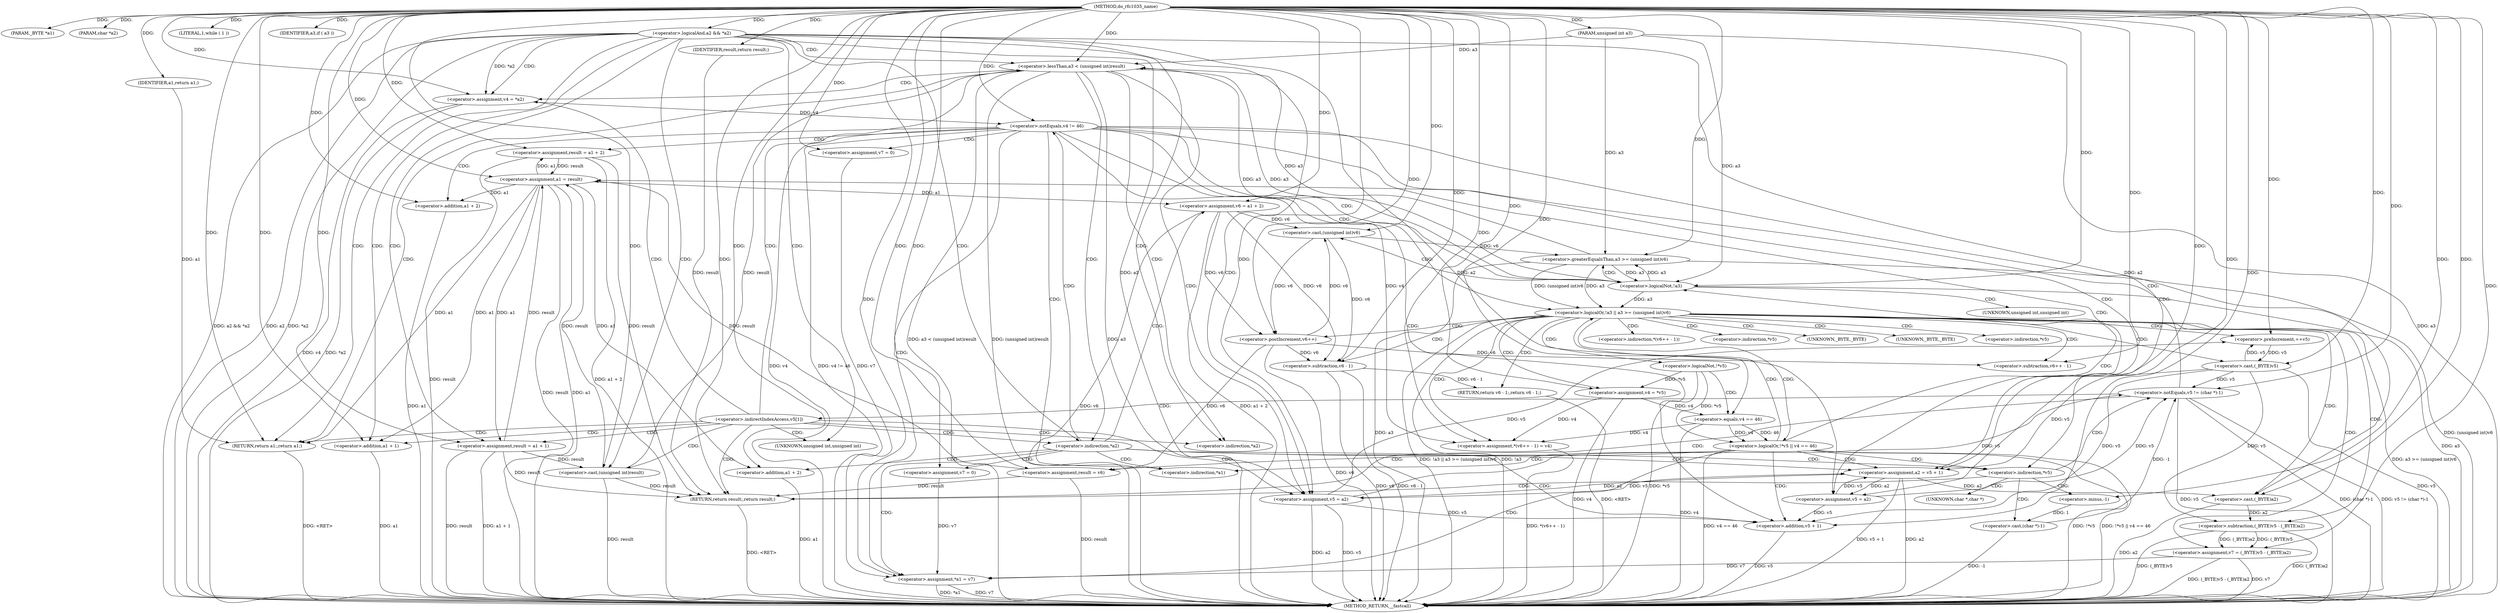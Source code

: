 digraph do_rfc1035_name {  
"1000106" [label = "(METHOD,do_rfc1035_name)" ]
"1000259" [label = "(METHOD_RETURN,__fastcall)" ]
"1000107" [label = "(PARAM,_BYTE *a1)" ]
"1000108" [label = "(PARAM,char *a2)" ]
"1000109" [label = "(PARAM,unsigned int a3)" ]
"1000117" [label = "(<operator>.logicalAnd,a2 && *a2)" ]
"1000123" [label = "(LITERAL,1,while ( 1 ))" ]
"1000125" [label = "(<operator>.assignment,result = a1 + 1)" ]
"1000127" [label = "(<operator>.addition,a1 + 1)" ]
"1000131" [label = "(IDENTIFIER,a3,if ( a3 ))" ]
"1000134" [label = "(<operator>.lessThan,a3 < (unsigned int)result)" ]
"1000136" [label = "(<operator>.cast,(unsigned int)result)" ]
"1000140" [label = "(<operator>.assignment,v4 = *a2)" ]
"1000144" [label = "(<operator>.assignment,v5 = a2)" ]
"1000151" [label = "(<operator>.assignment,v6 = a1 + 2)" ]
"1000153" [label = "(<operator>.addition,a1 + 2)" ]
"1000157" [label = "(<operator>.notEquals,v4 != 46)" ]
"1000161" [label = "(<operator>.assignment,result = a1 + 2)" ]
"1000163" [label = "(<operator>.addition,a1 + 2)" ]
"1000167" [label = "(<operator>.logicalOr,!a3 || a3 >= (unsigned int)v6)" ]
"1000168" [label = "(<operator>.logicalNot,!a3)" ]
"1000170" [label = "(<operator>.greaterEqualsThan,a3 >= (unsigned int)v6)" ]
"1000172" [label = "(<operator>.cast,(unsigned int)v6)" ]
"1000176" [label = "(<operator>.preIncrement,++v5)" ]
"1000178" [label = "(<operator>.assignment,*(v6++ - 1) = v4)" ]
"1000180" [label = "(<operator>.subtraction,v6++ - 1)" ]
"1000181" [label = "(<operator>.postIncrement,v6++)" ]
"1000185" [label = "(<operator>.assignment,v4 = *v5)" ]
"1000189" [label = "(<operator>.assignment,v7 = (_BYTE)v5 - (_BYTE)a2)" ]
"1000191" [label = "(<operator>.subtraction,(_BYTE)v5 - (_BYTE)a2)" ]
"1000192" [label = "(<operator>.cast,(_BYTE)v5)" ]
"1000195" [label = "(<operator>.cast,(_BYTE)a2)" ]
"1000199" [label = "(<operator>.logicalOr,!*v5 || v4 == 46)" ]
"1000200" [label = "(<operator>.logicalNot,!*v5)" ]
"1000203" [label = "(<operator>.equals,v4 == 46)" ]
"1000207" [label = "(<operator>.assignment,result = v6)" ]
"1000210" [label = "(RETURN,return v6 - 1;,return v6 - 1;)" ]
"1000211" [label = "(<operator>.subtraction,v6 - 1)" ]
"1000214" [label = "(<operator>.assignment,v7 = 0)" ]
"1000217" [label = "(<operator>.assignment,v5 = a2)" ]
"1000222" [label = "(<operator>.assignment,v7 = 0)" ]
"1000226" [label = "(<operator>.assignment,*a1 = v7)" ]
"1000230" [label = "(<operator>.assignment,a2 = v5 + 1)" ]
"1000232" [label = "(<operator>.addition,v5 + 1)" ]
"1000240" [label = "(<operator>.notEquals,v5 != (char *)-1)" ]
"1000242" [label = "(<operator>.cast,(char *)-1)" ]
"1000244" [label = "(<operator>.minus,-1)" ]
"1000247" [label = "(<operator>.assignment,a1 = result)" ]
"1000255" [label = "(RETURN,return result;,return result;)" ]
"1000256" [label = "(IDENTIFIER,result,return result;)" ]
"1000257" [label = "(RETURN,return a1;,return a1;)" ]
"1000258" [label = "(IDENTIFIER,a1,return a1;)" ]
"1000137" [label = "(UNKNOWN,unsigned int,unsigned int)" ]
"1000142" [label = "(<operator>.indirection,*a2)" ]
"1000148" [label = "(<operator>.indirection,*a2)" ]
"1000173" [label = "(UNKNOWN,unsigned int,unsigned int)" ]
"1000179" [label = "(<operator>.indirection,*(v6++ - 1))" ]
"1000187" [label = "(<operator>.indirection,*v5)" ]
"1000193" [label = "(UNKNOWN,_BYTE,_BYTE)" ]
"1000196" [label = "(UNKNOWN,_BYTE,_BYTE)" ]
"1000201" [label = "(<operator>.indirection,*v5)" ]
"1000227" [label = "(<operator>.indirection,*a1)" ]
"1000236" [label = "(<operator>.indirection,*v5)" ]
"1000243" [label = "(UNKNOWN,char *,char *)" ]
"1000251" [label = "(<operator>.indirectIndexAccess,v5[1])" ]
  "1000232" -> "1000259"  [ label = "DDG: v5"] 
  "1000134" -> "1000259"  [ label = "DDG: a3 < (unsigned int)result"] 
  "1000203" -> "1000259"  [ label = "DDG: v4"] 
  "1000136" -> "1000259"  [ label = "DDG: result"] 
  "1000247" -> "1000259"  [ label = "DDG: result"] 
  "1000230" -> "1000259"  [ label = "DDG: a2"] 
  "1000200" -> "1000259"  [ label = "DDG: *v5"] 
  "1000191" -> "1000259"  [ label = "DDG: (_BYTE)a2"] 
  "1000211" -> "1000259"  [ label = "DDG: v6"] 
  "1000163" -> "1000259"  [ label = "DDG: a1"] 
  "1000167" -> "1000259"  [ label = "DDG: !a3 || a3 >= (unsigned int)v6"] 
  "1000134" -> "1000259"  [ label = "DDG: (unsigned int)result"] 
  "1000192" -> "1000259"  [ label = "DDG: v5"] 
  "1000199" -> "1000259"  [ label = "DDG: !*v5"] 
  "1000127" -> "1000259"  [ label = "DDG: a1"] 
  "1000189" -> "1000259"  [ label = "DDG: (_BYTE)v5 - (_BYTE)a2"] 
  "1000117" -> "1000259"  [ label = "DDG: a2 && *a2"] 
  "1000199" -> "1000259"  [ label = "DDG: !*v5 || v4 == 46"] 
  "1000199" -> "1000259"  [ label = "DDG: v4 == 46"] 
  "1000125" -> "1000259"  [ label = "DDG: a1 + 1"] 
  "1000161" -> "1000259"  [ label = "DDG: a1 + 2"] 
  "1000109" -> "1000259"  [ label = "DDG: a3"] 
  "1000242" -> "1000259"  [ label = "DDG: -1"] 
  "1000117" -> "1000259"  [ label = "DDG: a2"] 
  "1000140" -> "1000259"  [ label = "DDG: *a2"] 
  "1000157" -> "1000259"  [ label = "DDG: v4 != 46"] 
  "1000211" -> "1000259"  [ label = "DDG: v6 - 1"] 
  "1000226" -> "1000259"  [ label = "DDG: v7"] 
  "1000151" -> "1000259"  [ label = "DDG: v6"] 
  "1000117" -> "1000259"  [ label = "DDG: *a2"] 
  "1000240" -> "1000259"  [ label = "DDG: v5"] 
  "1000226" -> "1000259"  [ label = "DDG: *a1"] 
  "1000151" -> "1000259"  [ label = "DDG: a1 + 2"] 
  "1000181" -> "1000259"  [ label = "DDG: v6"] 
  "1000157" -> "1000259"  [ label = "DDG: v4"] 
  "1000189" -> "1000259"  [ label = "DDG: v7"] 
  "1000230" -> "1000259"  [ label = "DDG: v5 + 1"] 
  "1000247" -> "1000259"  [ label = "DDG: a1"] 
  "1000167" -> "1000259"  [ label = "DDG: a3 >= (unsigned int)v6"] 
  "1000170" -> "1000259"  [ label = "DDG: a3"] 
  "1000207" -> "1000259"  [ label = "DDG: result"] 
  "1000134" -> "1000259"  [ label = "DDG: a3"] 
  "1000140" -> "1000259"  [ label = "DDG: v4"] 
  "1000125" -> "1000259"  [ label = "DDG: result"] 
  "1000191" -> "1000259"  [ label = "DDG: (_BYTE)v5"] 
  "1000240" -> "1000259"  [ label = "DDG: (char *)-1"] 
  "1000178" -> "1000259"  [ label = "DDG: *(v6++ - 1)"] 
  "1000168" -> "1000259"  [ label = "DDG: a3"] 
  "1000144" -> "1000259"  [ label = "DDG: v5"] 
  "1000170" -> "1000259"  [ label = "DDG: (unsigned int)v6"] 
  "1000195" -> "1000259"  [ label = "DDG: a2"] 
  "1000153" -> "1000259"  [ label = "DDG: a1"] 
  "1000144" -> "1000259"  [ label = "DDG: a2"] 
  "1000240" -> "1000259"  [ label = "DDG: v5 != (char *)-1"] 
  "1000167" -> "1000259"  [ label = "DDG: !a3"] 
  "1000161" -> "1000259"  [ label = "DDG: result"] 
  "1000185" -> "1000259"  [ label = "DDG: v4"] 
  "1000255" -> "1000259"  [ label = "DDG: <RET>"] 
  "1000210" -> "1000259"  [ label = "DDG: <RET>"] 
  "1000257" -> "1000259"  [ label = "DDG: <RET>"] 
  "1000106" -> "1000107"  [ label = "DDG: "] 
  "1000106" -> "1000108"  [ label = "DDG: "] 
  "1000106" -> "1000109"  [ label = "DDG: "] 
  "1000106" -> "1000117"  [ label = "DDG: "] 
  "1000106" -> "1000123"  [ label = "DDG: "] 
  "1000247" -> "1000125"  [ label = "DDG: a1"] 
  "1000106" -> "1000125"  [ label = "DDG: "] 
  "1000247" -> "1000127"  [ label = "DDG: a1"] 
  "1000106" -> "1000127"  [ label = "DDG: "] 
  "1000106" -> "1000131"  [ label = "DDG: "] 
  "1000170" -> "1000134"  [ label = "DDG: a3"] 
  "1000168" -> "1000134"  [ label = "DDG: a3"] 
  "1000109" -> "1000134"  [ label = "DDG: a3"] 
  "1000106" -> "1000134"  [ label = "DDG: "] 
  "1000136" -> "1000134"  [ label = "DDG: result"] 
  "1000125" -> "1000136"  [ label = "DDG: result"] 
  "1000106" -> "1000136"  [ label = "DDG: "] 
  "1000117" -> "1000140"  [ label = "DDG: *a2"] 
  "1000106" -> "1000140"  [ label = "DDG: "] 
  "1000117" -> "1000144"  [ label = "DDG: a2"] 
  "1000230" -> "1000144"  [ label = "DDG: a2"] 
  "1000106" -> "1000144"  [ label = "DDG: "] 
  "1000106" -> "1000151"  [ label = "DDG: "] 
  "1000247" -> "1000151"  [ label = "DDG: a1"] 
  "1000106" -> "1000153"  [ label = "DDG: "] 
  "1000247" -> "1000153"  [ label = "DDG: a1"] 
  "1000140" -> "1000157"  [ label = "DDG: v4"] 
  "1000106" -> "1000157"  [ label = "DDG: "] 
  "1000106" -> "1000161"  [ label = "DDG: "] 
  "1000247" -> "1000161"  [ label = "DDG: a1"] 
  "1000106" -> "1000163"  [ label = "DDG: "] 
  "1000247" -> "1000163"  [ label = "DDG: a1"] 
  "1000168" -> "1000167"  [ label = "DDG: a3"] 
  "1000170" -> "1000168"  [ label = "DDG: a3"] 
  "1000134" -> "1000168"  [ label = "DDG: a3"] 
  "1000109" -> "1000168"  [ label = "DDG: a3"] 
  "1000106" -> "1000168"  [ label = "DDG: "] 
  "1000170" -> "1000167"  [ label = "DDG: a3"] 
  "1000170" -> "1000167"  [ label = "DDG: (unsigned int)v6"] 
  "1000168" -> "1000170"  [ label = "DDG: a3"] 
  "1000109" -> "1000170"  [ label = "DDG: a3"] 
  "1000106" -> "1000170"  [ label = "DDG: "] 
  "1000172" -> "1000170"  [ label = "DDG: v6"] 
  "1000151" -> "1000172"  [ label = "DDG: v6"] 
  "1000106" -> "1000172"  [ label = "DDG: "] 
  "1000181" -> "1000172"  [ label = "DDG: v6"] 
  "1000192" -> "1000176"  [ label = "DDG: v5"] 
  "1000144" -> "1000176"  [ label = "DDG: v5"] 
  "1000106" -> "1000176"  [ label = "DDG: "] 
  "1000203" -> "1000178"  [ label = "DDG: v4"] 
  "1000157" -> "1000178"  [ label = "DDG: v4"] 
  "1000185" -> "1000178"  [ label = "DDG: v4"] 
  "1000106" -> "1000178"  [ label = "DDG: "] 
  "1000181" -> "1000180"  [ label = "DDG: v6"] 
  "1000172" -> "1000181"  [ label = "DDG: v6"] 
  "1000151" -> "1000181"  [ label = "DDG: v6"] 
  "1000106" -> "1000181"  [ label = "DDG: "] 
  "1000106" -> "1000180"  [ label = "DDG: "] 
  "1000200" -> "1000185"  [ label = "DDG: *v5"] 
  "1000106" -> "1000185"  [ label = "DDG: "] 
  "1000191" -> "1000189"  [ label = "DDG: (_BYTE)v5"] 
  "1000191" -> "1000189"  [ label = "DDG: (_BYTE)a2"] 
  "1000106" -> "1000189"  [ label = "DDG: "] 
  "1000192" -> "1000191"  [ label = "DDG: v5"] 
  "1000176" -> "1000192"  [ label = "DDG: v5"] 
  "1000106" -> "1000192"  [ label = "DDG: "] 
  "1000195" -> "1000191"  [ label = "DDG: a2"] 
  "1000106" -> "1000195"  [ label = "DDG: "] 
  "1000117" -> "1000195"  [ label = "DDG: a2"] 
  "1000230" -> "1000195"  [ label = "DDG: a2"] 
  "1000200" -> "1000199"  [ label = "DDG: *v5"] 
  "1000203" -> "1000199"  [ label = "DDG: v4"] 
  "1000203" -> "1000199"  [ label = "DDG: 46"] 
  "1000185" -> "1000203"  [ label = "DDG: v4"] 
  "1000106" -> "1000203"  [ label = "DDG: "] 
  "1000181" -> "1000207"  [ label = "DDG: v6"] 
  "1000106" -> "1000207"  [ label = "DDG: "] 
  "1000211" -> "1000210"  [ label = "DDG: v6 - 1"] 
  "1000172" -> "1000211"  [ label = "DDG: v6"] 
  "1000151" -> "1000211"  [ label = "DDG: v6"] 
  "1000106" -> "1000211"  [ label = "DDG: "] 
  "1000181" -> "1000211"  [ label = "DDG: v6"] 
  "1000106" -> "1000214"  [ label = "DDG: "] 
  "1000106" -> "1000217"  [ label = "DDG: "] 
  "1000117" -> "1000217"  [ label = "DDG: a2"] 
  "1000230" -> "1000217"  [ label = "DDG: a2"] 
  "1000106" -> "1000222"  [ label = "DDG: "] 
  "1000222" -> "1000226"  [ label = "DDG: v7"] 
  "1000189" -> "1000226"  [ label = "DDG: v7"] 
  "1000214" -> "1000226"  [ label = "DDG: v7"] 
  "1000106" -> "1000226"  [ label = "DDG: "] 
  "1000144" -> "1000230"  [ label = "DDG: v5"] 
  "1000217" -> "1000230"  [ label = "DDG: v5"] 
  "1000192" -> "1000230"  [ label = "DDG: v5"] 
  "1000106" -> "1000230"  [ label = "DDG: "] 
  "1000144" -> "1000232"  [ label = "DDG: v5"] 
  "1000217" -> "1000232"  [ label = "DDG: v5"] 
  "1000192" -> "1000232"  [ label = "DDG: v5"] 
  "1000106" -> "1000232"  [ label = "DDG: "] 
  "1000106" -> "1000240"  [ label = "DDG: "] 
  "1000144" -> "1000240"  [ label = "DDG: v5"] 
  "1000217" -> "1000240"  [ label = "DDG: v5"] 
  "1000192" -> "1000240"  [ label = "DDG: v5"] 
  "1000242" -> "1000240"  [ label = "DDG: -1"] 
  "1000244" -> "1000242"  [ label = "DDG: 1"] 
  "1000106" -> "1000244"  [ label = "DDG: "] 
  "1000136" -> "1000247"  [ label = "DDG: result"] 
  "1000207" -> "1000247"  [ label = "DDG: result"] 
  "1000125" -> "1000247"  [ label = "DDG: result"] 
  "1000161" -> "1000247"  [ label = "DDG: result"] 
  "1000106" -> "1000247"  [ label = "DDG: "] 
  "1000256" -> "1000255"  [ label = "DDG: result"] 
  "1000136" -> "1000255"  [ label = "DDG: result"] 
  "1000207" -> "1000255"  [ label = "DDG: result"] 
  "1000125" -> "1000255"  [ label = "DDG: result"] 
  "1000161" -> "1000255"  [ label = "DDG: result"] 
  "1000106" -> "1000255"  [ label = "DDG: "] 
  "1000106" -> "1000256"  [ label = "DDG: "] 
  "1000258" -> "1000257"  [ label = "DDG: a1"] 
  "1000247" -> "1000257"  [ label = "DDG: a1"] 
  "1000106" -> "1000257"  [ label = "DDG: "] 
  "1000106" -> "1000258"  [ label = "DDG: "] 
  "1000117" -> "1000257"  [ label = "CDG: "] 
  "1000117" -> "1000127"  [ label = "CDG: "] 
  "1000117" -> "1000125"  [ label = "CDG: "] 
  "1000117" -> "1000144"  [ label = "CDG: "] 
  "1000117" -> "1000142"  [ label = "CDG: "] 
  "1000117" -> "1000140"  [ label = "CDG: "] 
  "1000117" -> "1000137"  [ label = "CDG: "] 
  "1000117" -> "1000136"  [ label = "CDG: "] 
  "1000117" -> "1000134"  [ label = "CDG: "] 
  "1000117" -> "1000148"  [ label = "CDG: "] 
  "1000134" -> "1000257"  [ label = "CDG: "] 
  "1000134" -> "1000144"  [ label = "CDG: "] 
  "1000134" -> "1000142"  [ label = "CDG: "] 
  "1000134" -> "1000140"  [ label = "CDG: "] 
  "1000134" -> "1000148"  [ label = "CDG: "] 
  "1000148" -> "1000222"  [ label = "CDG: "] 
  "1000148" -> "1000236"  [ label = "CDG: "] 
  "1000148" -> "1000232"  [ label = "CDG: "] 
  "1000148" -> "1000230"  [ label = "CDG: "] 
  "1000148" -> "1000227"  [ label = "CDG: "] 
  "1000148" -> "1000226"  [ label = "CDG: "] 
  "1000148" -> "1000157"  [ label = "CDG: "] 
  "1000148" -> "1000153"  [ label = "CDG: "] 
  "1000148" -> "1000151"  [ label = "CDG: "] 
  "1000157" -> "1000168"  [ label = "CDG: "] 
  "1000157" -> "1000167"  [ label = "CDG: "] 
  "1000157" -> "1000163"  [ label = "CDG: "] 
  "1000157" -> "1000161"  [ label = "CDG: "] 
  "1000157" -> "1000217"  [ label = "CDG: "] 
  "1000157" -> "1000214"  [ label = "CDG: "] 
  "1000157" -> "1000236"  [ label = "CDG: "] 
  "1000157" -> "1000232"  [ label = "CDG: "] 
  "1000157" -> "1000230"  [ label = "CDG: "] 
  "1000157" -> "1000227"  [ label = "CDG: "] 
  "1000157" -> "1000226"  [ label = "CDG: "] 
  "1000167" -> "1000176"  [ label = "CDG: "] 
  "1000167" -> "1000192"  [ label = "CDG: "] 
  "1000167" -> "1000191"  [ label = "CDG: "] 
  "1000167" -> "1000189"  [ label = "CDG: "] 
  "1000167" -> "1000187"  [ label = "CDG: "] 
  "1000167" -> "1000185"  [ label = "CDG: "] 
  "1000167" -> "1000181"  [ label = "CDG: "] 
  "1000167" -> "1000180"  [ label = "CDG: "] 
  "1000167" -> "1000179"  [ label = "CDG: "] 
  "1000167" -> "1000178"  [ label = "CDG: "] 
  "1000167" -> "1000201"  [ label = "CDG: "] 
  "1000167" -> "1000200"  [ label = "CDG: "] 
  "1000167" -> "1000199"  [ label = "CDG: "] 
  "1000167" -> "1000196"  [ label = "CDG: "] 
  "1000167" -> "1000195"  [ label = "CDG: "] 
  "1000167" -> "1000193"  [ label = "CDG: "] 
  "1000167" -> "1000211"  [ label = "CDG: "] 
  "1000167" -> "1000210"  [ label = "CDG: "] 
  "1000168" -> "1000173"  [ label = "CDG: "] 
  "1000168" -> "1000172"  [ label = "CDG: "] 
  "1000168" -> "1000170"  [ label = "CDG: "] 
  "1000199" -> "1000168"  [ label = "CDG: "] 
  "1000199" -> "1000167"  [ label = "CDG: "] 
  "1000199" -> "1000207"  [ label = "CDG: "] 
  "1000199" -> "1000236"  [ label = "CDG: "] 
  "1000199" -> "1000232"  [ label = "CDG: "] 
  "1000199" -> "1000230"  [ label = "CDG: "] 
  "1000199" -> "1000227"  [ label = "CDG: "] 
  "1000199" -> "1000226"  [ label = "CDG: "] 
  "1000200" -> "1000203"  [ label = "CDG: "] 
  "1000236" -> "1000240"  [ label = "CDG: "] 
  "1000236" -> "1000255"  [ label = "CDG: "] 
  "1000236" -> "1000244"  [ label = "CDG: "] 
  "1000236" -> "1000243"  [ label = "CDG: "] 
  "1000236" -> "1000242"  [ label = "CDG: "] 
  "1000240" -> "1000255"  [ label = "CDG: "] 
  "1000240" -> "1000251"  [ label = "CDG: "] 
  "1000240" -> "1000247"  [ label = "CDG: "] 
  "1000251" -> "1000255"  [ label = "CDG: "] 
  "1000251" -> "1000257"  [ label = "CDG: "] 
  "1000251" -> "1000127"  [ label = "CDG: "] 
  "1000251" -> "1000125"  [ label = "CDG: "] 
  "1000251" -> "1000144"  [ label = "CDG: "] 
  "1000251" -> "1000142"  [ label = "CDG: "] 
  "1000251" -> "1000140"  [ label = "CDG: "] 
  "1000251" -> "1000137"  [ label = "CDG: "] 
  "1000251" -> "1000136"  [ label = "CDG: "] 
  "1000251" -> "1000134"  [ label = "CDG: "] 
  "1000251" -> "1000148"  [ label = "CDG: "] 
}
